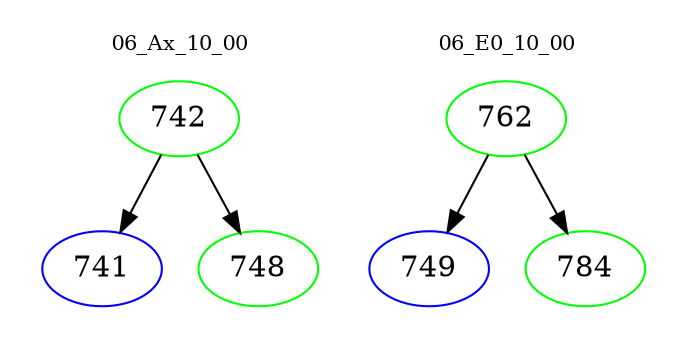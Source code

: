 digraph{
subgraph cluster_0 {
color = white
label = "06_Ax_10_00";
fontsize=10;
T0_742 [label="742", color="green"]
T0_742 -> T0_741 [color="black"]
T0_741 [label="741", color="blue"]
T0_742 -> T0_748 [color="black"]
T0_748 [label="748", color="green"]
}
subgraph cluster_1 {
color = white
label = "06_E0_10_00";
fontsize=10;
T1_762 [label="762", color="green"]
T1_762 -> T1_749 [color="black"]
T1_749 [label="749", color="blue"]
T1_762 -> T1_784 [color="black"]
T1_784 [label="784", color="green"]
}
}
